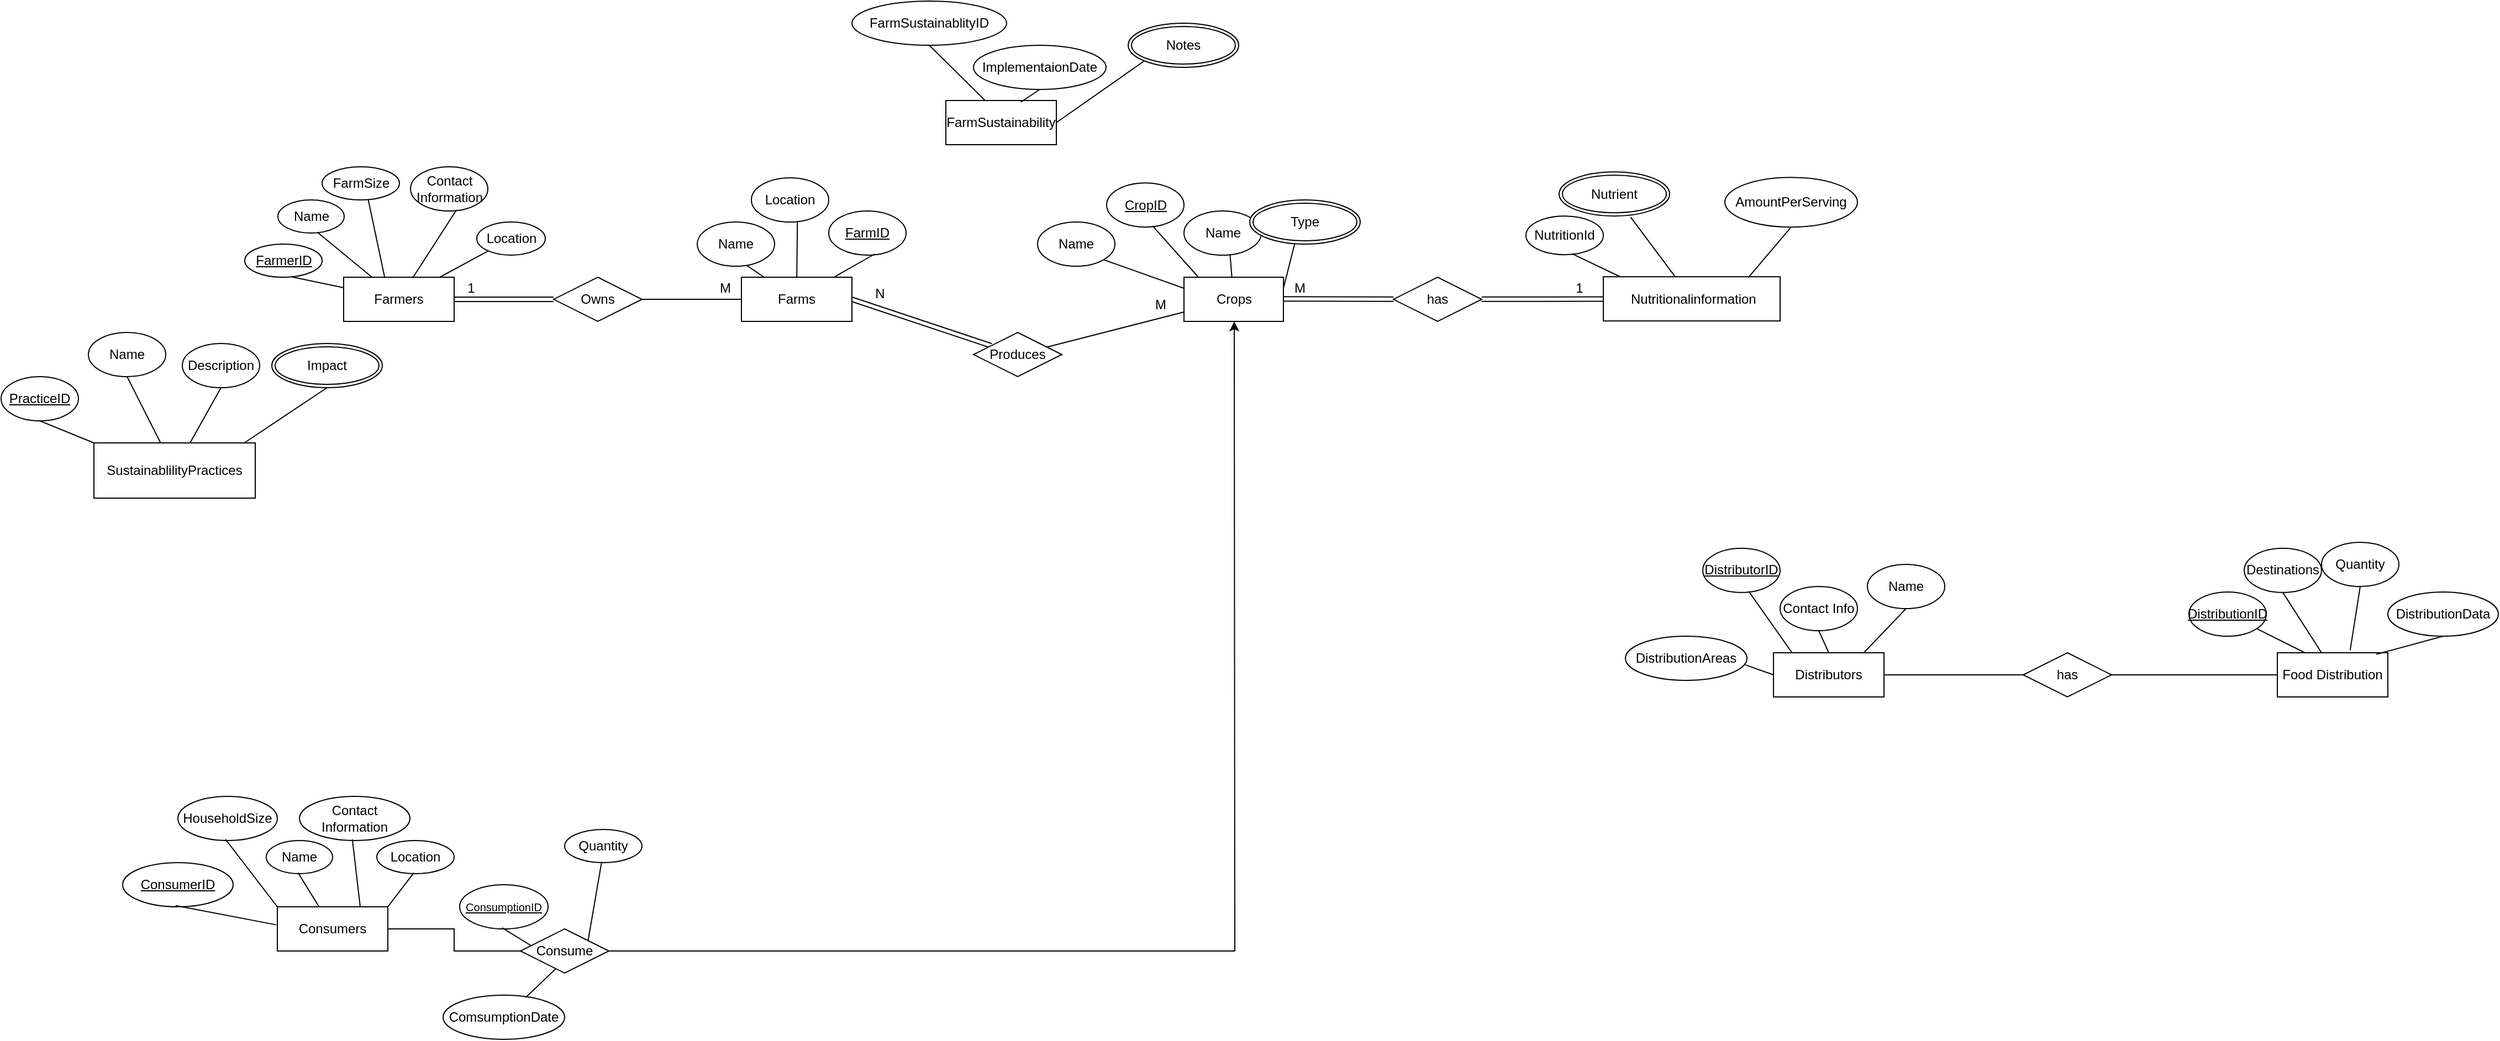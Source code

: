 <mxfile version="26.0.10">
  <diagram name="Page-1" id="hfIHiFBhWX3r9MyFgIvM">
    <mxGraphModel dx="1464" dy="775" grid="1" gridSize="10" guides="1" tooltips="1" connect="1" arrows="1" fold="1" page="1" pageScale="1" pageWidth="3000" pageHeight="3000" math="0" shadow="0">
      <root>
        <mxCell id="0" />
        <mxCell id="1" parent="0" />
        <mxCell id="R7CpkMBYs9IcnFuV_0Kb-2" value="&lt;u&gt;FarmerID&lt;/u&gt;" style="ellipse;whiteSpace=wrap;html=1;" parent="1" vertex="1">
          <mxGeometry x="700.5" y="850" width="70" height="30" as="geometry" />
        </mxCell>
        <mxCell id="msOKPYgTfIJrn5Mlygqg-5" value="" style="endArrow=none;html=1;rounded=0;exitX=0.614;exitY=0.992;exitDx=0;exitDy=0;exitPerimeter=0;" parent="1" source="R7CpkMBYs9IcnFuV_0Kb-2" target="msOKPYgTfIJrn5Mlygqg-42" edge="1">
          <mxGeometry width="50" height="50" relative="1" as="geometry">
            <mxPoint x="780.5" y="880" as="sourcePoint" />
            <mxPoint x="812.5" y="900" as="targetPoint" />
          </mxGeometry>
        </mxCell>
        <mxCell id="msOKPYgTfIJrn5Mlygqg-7" value="Name" style="ellipse;whiteSpace=wrap;html=1;" parent="1" vertex="1">
          <mxGeometry x="730.5" y="810" width="60" height="30" as="geometry" />
        </mxCell>
        <mxCell id="msOKPYgTfIJrn5Mlygqg-9" value="" style="endArrow=none;html=1;rounded=0;exitX=0.595;exitY=0.975;exitDx=0;exitDy=0;exitPerimeter=0;" parent="1" source="msOKPYgTfIJrn5Mlygqg-7" target="msOKPYgTfIJrn5Mlygqg-42" edge="1">
          <mxGeometry width="50" height="50" relative="1" as="geometry">
            <mxPoint x="820.5" y="870" as="sourcePoint" />
            <mxPoint x="834.5" y="900" as="targetPoint" />
          </mxGeometry>
        </mxCell>
        <mxCell id="msOKPYgTfIJrn5Mlygqg-12" value="Location" style="ellipse;whiteSpace=wrap;html=1;" parent="1" vertex="1">
          <mxGeometry x="910.5" y="830" width="62" height="30" as="geometry" />
        </mxCell>
        <mxCell id="msOKPYgTfIJrn5Mlygqg-13" value="" style="endArrow=none;html=1;rounded=0;" parent="1" source="msOKPYgTfIJrn5Mlygqg-12" target="msOKPYgTfIJrn5Mlygqg-42" edge="1">
          <mxGeometry width="50" height="50" relative="1" as="geometry">
            <mxPoint x="907.5" y="853" as="sourcePoint" />
            <mxPoint x="869.26" y="903.24" as="targetPoint" />
          </mxGeometry>
        </mxCell>
        <mxCell id="msOKPYgTfIJrn5Mlygqg-14" value="Contact Information" style="ellipse;whiteSpace=wrap;html=1;" parent="1" vertex="1">
          <mxGeometry x="850.5" y="780" width="70" height="40" as="geometry" />
        </mxCell>
        <mxCell id="msOKPYgTfIJrn5Mlygqg-15" value="" style="endArrow=none;html=1;rounded=0;exitX=0.595;exitY=0.975;exitDx=0;exitDy=0;exitPerimeter=0;" parent="1" source="msOKPYgTfIJrn5Mlygqg-42" edge="1">
          <mxGeometry width="50" height="50" relative="1" as="geometry">
            <mxPoint x="948.5" y="790" as="sourcePoint" />
            <mxPoint x="843.302" y="900" as="targetPoint" />
          </mxGeometry>
        </mxCell>
        <mxCell id="msOKPYgTfIJrn5Mlygqg-20" value="" style="endArrow=none;html=1;rounded=0;exitX=0.566;exitY=0.895;exitDx=0;exitDy=0;exitPerimeter=0;" parent="1" target="msOKPYgTfIJrn5Mlygqg-44" edge="1">
          <mxGeometry width="50" height="50" relative="1" as="geometry">
            <mxPoint x="1149.62" y="865.8" as="sourcePoint" />
            <mxPoint x="1172" y="890" as="targetPoint" />
          </mxGeometry>
        </mxCell>
        <mxCell id="msOKPYgTfIJrn5Mlygqg-21" value="Location" style="ellipse;whiteSpace=wrap;html=1;" parent="1" vertex="1">
          <mxGeometry x="1159" y="790" width="70" height="40" as="geometry" />
        </mxCell>
        <mxCell id="msOKPYgTfIJrn5Mlygqg-22" value="" style="endArrow=none;html=1;rounded=0;exitX=0.595;exitY=0.975;exitDx=0;exitDy=0;exitPerimeter=0;entryX=0.568;entryY=0;entryDx=0;entryDy=0;entryPerimeter=0;" parent="1" source="msOKPYgTfIJrn5Mlygqg-21" edge="1">
          <mxGeometry width="50" height="50" relative="1" as="geometry">
            <mxPoint x="1108" y="780" as="sourcePoint" />
            <mxPoint x="1199.984" y="890" as="targetPoint" />
          </mxGeometry>
        </mxCell>
        <mxCell id="msOKPYgTfIJrn5Mlygqg-23" value="&lt;u&gt;FarmID&lt;/u&gt;" style="ellipse;whiteSpace=wrap;html=1;" parent="1" vertex="1">
          <mxGeometry x="1229" y="820" width="70" height="40" as="geometry" />
        </mxCell>
        <mxCell id="msOKPYgTfIJrn5Mlygqg-24" value="" style="endArrow=none;html=1;rounded=0;exitX=0.595;exitY=0.975;exitDx=0;exitDy=0;exitPerimeter=0;entryX=0.75;entryY=0;entryDx=0;entryDy=0;" parent="1" source="msOKPYgTfIJrn5Mlygqg-23" edge="1">
          <mxGeometry width="50" height="50" relative="1" as="geometry">
            <mxPoint x="1118" y="790" as="sourcePoint" />
            <mxPoint x="1216" y="890" as="targetPoint" />
          </mxGeometry>
        </mxCell>
        <mxCell id="msOKPYgTfIJrn5Mlygqg-25" value="FarmSize" style="ellipse;whiteSpace=wrap;html=1;" parent="1" vertex="1">
          <mxGeometry x="770.5" y="780" width="70" height="30" as="geometry" />
        </mxCell>
        <mxCell id="msOKPYgTfIJrn5Mlygqg-26" value="" style="endArrow=none;html=1;rounded=0;exitX=0.595;exitY=0.975;exitDx=0;exitDy=0;exitPerimeter=0;entryX=0.372;entryY=0.013;entryDx=0;entryDy=0;entryPerimeter=0;" parent="1" source="msOKPYgTfIJrn5Mlygqg-25" target="msOKPYgTfIJrn5Mlygqg-42" edge="1">
          <mxGeometry width="50" height="50" relative="1" as="geometry">
            <mxPoint x="968.5" y="810" as="sourcePoint" />
            <mxPoint x="834.5" y="890" as="targetPoint" />
          </mxGeometry>
        </mxCell>
        <mxCell id="msOKPYgTfIJrn5Mlygqg-29" value="Name" style="ellipse;whiteSpace=wrap;html=1;" parent="1" vertex="1">
          <mxGeometry x="1110" y="830" width="70" height="40" as="geometry" />
        </mxCell>
        <mxCell id="msOKPYgTfIJrn5Mlygqg-31" value="Name" style="ellipse;whiteSpace=wrap;html=1;" parent="1" vertex="1">
          <mxGeometry x="2169" y="1140" width="70" height="40" as="geometry" />
        </mxCell>
        <mxCell id="msOKPYgTfIJrn5Mlygqg-32" value="" style="endArrow=none;html=1;rounded=0;exitX=0.5;exitY=1;exitDx=0;exitDy=0;entryX=0.804;entryY=0.034;entryDx=0;entryDy=0;entryPerimeter=0;" parent="1" source="msOKPYgTfIJrn5Mlygqg-31" target="msOKPYgTfIJrn5Mlygqg-60" edge="1">
          <mxGeometry width="50" height="50" relative="1" as="geometry">
            <mxPoint x="2188" y="1200" as="sourcePoint" />
            <mxPoint x="2202" y="1230" as="targetPoint" />
          </mxGeometry>
        </mxCell>
        <mxCell id="msOKPYgTfIJrn5Mlygqg-33" value="&lt;u&gt;CropID&lt;/u&gt;" style="ellipse;whiteSpace=wrap;html=1;" parent="1" vertex="1">
          <mxGeometry x="1480.5" y="794.58" width="70" height="40" as="geometry" />
        </mxCell>
        <mxCell id="msOKPYgTfIJrn5Mlygqg-34" value="" style="endArrow=none;html=1;rounded=0;exitX=0.595;exitY=0.975;exitDx=0;exitDy=0;exitPerimeter=0;entryX=0.15;entryY=0.013;entryDx=0;entryDy=0;entryPerimeter=0;" parent="1" source="msOKPYgTfIJrn5Mlygqg-33" target="msOKPYgTfIJrn5Mlygqg-48" edge="1">
          <mxGeometry width="50" height="50" relative="1" as="geometry">
            <mxPoint x="1648" y="640" as="sourcePoint" />
            <mxPoint x="1575.928" y="888.76" as="targetPoint" />
          </mxGeometry>
        </mxCell>
        <mxCell id="msOKPYgTfIJrn5Mlygqg-36" value="" style="endArrow=none;html=1;rounded=0;exitX=0.414;exitY=0.923;exitDx=0;exitDy=0;exitPerimeter=0;entryX=1;entryY=0.25;entryDx=0;entryDy=0;" parent="1" source="msOKPYgTfIJrn5Mlygqg-52" target="msOKPYgTfIJrn5Mlygqg-48" edge="1">
          <mxGeometry width="50" height="50" relative="1" as="geometry">
            <mxPoint x="1681.65" y="849" as="sourcePoint" />
            <mxPoint x="1653" y="880" as="targetPoint" />
          </mxGeometry>
        </mxCell>
        <mxCell id="msOKPYgTfIJrn5Mlygqg-37" value="Name" style="ellipse;whiteSpace=wrap;html=1;" parent="1" vertex="1">
          <mxGeometry x="1550.5" y="820" width="70" height="40" as="geometry" />
        </mxCell>
        <mxCell id="msOKPYgTfIJrn5Mlygqg-43" value="" style="endArrow=none;html=1;rounded=0;exitX=0.595;exitY=0.975;exitDx=0;exitDy=0;exitPerimeter=0;" parent="1" source="msOKPYgTfIJrn5Mlygqg-14" target="msOKPYgTfIJrn5Mlygqg-42" edge="1">
          <mxGeometry width="50" height="50" relative="1" as="geometry">
            <mxPoint x="892.5" y="819" as="sourcePoint" />
            <mxPoint x="843.302" y="900" as="targetPoint" />
          </mxGeometry>
        </mxCell>
        <mxCell id="msOKPYgTfIJrn5Mlygqg-62" style="edgeStyle=orthogonalEdgeStyle;rounded=0;orthogonalLoop=1;jettySize=auto;html=1;endArrow=none;startFill=0;" parent="1" source="msOKPYgTfIJrn5Mlygqg-153" target="msOKPYgTfIJrn5Mlygqg-44" edge="1">
          <mxGeometry relative="1" as="geometry">
            <mxPoint x="1040" y="900" as="sourcePoint" />
          </mxGeometry>
        </mxCell>
        <mxCell id="msOKPYgTfIJrn5Mlygqg-42" value="Farmers" style="whiteSpace=wrap;html=1;align=center;" parent="1" vertex="1">
          <mxGeometry x="790" y="880" width="100" height="40" as="geometry" />
        </mxCell>
        <mxCell id="msOKPYgTfIJrn5Mlygqg-44" value="Farms" style="whiteSpace=wrap;html=1;align=center;" parent="1" vertex="1">
          <mxGeometry x="1150" y="880" width="100" height="40" as="geometry" />
        </mxCell>
        <mxCell id="msOKPYgTfIJrn5Mlygqg-49" value="" style="endArrow=none;html=1;rounded=0;exitX=0.595;exitY=0.975;exitDx=0;exitDy=0;exitPerimeter=0;" parent="1" source="msOKPYgTfIJrn5Mlygqg-37" target="msOKPYgTfIJrn5Mlygqg-48" edge="1">
          <mxGeometry width="50" height="50" relative="1" as="geometry">
            <mxPoint x="1572" y="849" as="sourcePoint" />
            <mxPoint x="1586" y="876" as="targetPoint" />
          </mxGeometry>
        </mxCell>
        <mxCell id="msOKPYgTfIJrn5Mlygqg-48" value="Crops" style="whiteSpace=wrap;html=1;align=center;" parent="1" vertex="1">
          <mxGeometry x="1550.5" y="880" width="90" height="40" as="geometry" />
        </mxCell>
        <mxCell id="msOKPYgTfIJrn5Mlygqg-52" value="Type" style="ellipse;shape=doubleEllipse;margin=3;whiteSpace=wrap;html=1;align=center;" parent="1" vertex="1">
          <mxGeometry x="1610" y="810" width="100" height="40" as="geometry" />
        </mxCell>
        <mxCell id="msOKPYgTfIJrn5Mlygqg-55" value="" style="endArrow=none;html=1;rounded=0;exitX=1;exitY=1;exitDx=0;exitDy=0;entryX=0;entryY=0.25;entryDx=0;entryDy=0;" parent="1" source="msOKPYgTfIJrn5Mlygqg-73" target="msOKPYgTfIJrn5Mlygqg-48" edge="1">
          <mxGeometry width="50" height="50" relative="1" as="geometry">
            <mxPoint x="1500.0" y="905" as="sourcePoint" />
            <mxPoint x="1550" y="910" as="targetPoint" />
          </mxGeometry>
        </mxCell>
        <mxCell id="msOKPYgTfIJrn5Mlygqg-56" value="Consumers" style="whiteSpace=wrap;html=1;align=center;" parent="1" vertex="1">
          <mxGeometry x="730" y="1450" width="100" height="40" as="geometry" />
        </mxCell>
        <mxCell id="msOKPYgTfIJrn5Mlygqg-58" value="&amp;nbsp;Nutritionalinformation" style="whiteSpace=wrap;html=1;align=center;" parent="1" vertex="1">
          <mxGeometry x="1930" y="879.58" width="160" height="40" as="geometry" />
        </mxCell>
        <mxCell id="msOKPYgTfIJrn5Mlygqg-61" value="" style="edgeStyle=orthogonalEdgeStyle;rounded=0;orthogonalLoop=1;jettySize=auto;html=1;endArrow=none;startFill=0;" parent="1" source="msOKPYgTfIJrn5Mlygqg-185" target="msOKPYgTfIJrn5Mlygqg-60" edge="1">
          <mxGeometry relative="1" as="geometry" />
        </mxCell>
        <mxCell id="msOKPYgTfIJrn5Mlygqg-59" value="Food Distribution" style="whiteSpace=wrap;html=1;align=center;" parent="1" vertex="1">
          <mxGeometry x="2540" y="1220" width="100" height="40" as="geometry" />
        </mxCell>
        <mxCell id="msOKPYgTfIJrn5Mlygqg-60" value="Distributors" style="whiteSpace=wrap;html=1;align=center;" parent="1" vertex="1">
          <mxGeometry x="2084" y="1220" width="100" height="40" as="geometry" />
        </mxCell>
        <mxCell id="msOKPYgTfIJrn5Mlygqg-63" value="HouseholdSize" style="ellipse;whiteSpace=wrap;html=1;align=center;" parent="1" vertex="1">
          <mxGeometry x="640" y="1350" width="90" height="40" as="geometry" />
        </mxCell>
        <mxCell id="msOKPYgTfIJrn5Mlygqg-64" value="&lt;u&gt;DistributionID&lt;/u&gt;" style="ellipse;whiteSpace=wrap;html=1;" parent="1" vertex="1">
          <mxGeometry x="2460" y="1165" width="70" height="40" as="geometry" />
        </mxCell>
        <mxCell id="msOKPYgTfIJrn5Mlygqg-65" value="" style="endArrow=none;html=1;rounded=0;entryX=0.25;entryY=0;entryDx=0;entryDy=0;" parent="1" source="msOKPYgTfIJrn5Mlygqg-64" target="msOKPYgTfIJrn5Mlygqg-59" edge="1">
          <mxGeometry width="50" height="50" relative="1" as="geometry">
            <mxPoint x="2118" y="950" as="sourcePoint" />
            <mxPoint x="2530" y="1160" as="targetPoint" />
          </mxGeometry>
        </mxCell>
        <mxCell id="msOKPYgTfIJrn5Mlygqg-66" value="DistributionAreas" style="ellipse;whiteSpace=wrap;html=1;" parent="1" vertex="1">
          <mxGeometry x="1950" y="1205" width="110" height="40" as="geometry" />
        </mxCell>
        <mxCell id="msOKPYgTfIJrn5Mlygqg-67" value="" style="endArrow=none;html=1;rounded=0;exitX=0.987;exitY=0.648;exitDx=0;exitDy=0;entryX=0;entryY=0.5;entryDx=0;entryDy=0;exitPerimeter=0;" parent="1" source="msOKPYgTfIJrn5Mlygqg-66" target="msOKPYgTfIJrn5Mlygqg-60" edge="1">
          <mxGeometry width="50" height="50" relative="1" as="geometry">
            <mxPoint x="1928" y="960" as="sourcePoint" />
            <mxPoint x="1942" y="990" as="targetPoint" />
          </mxGeometry>
        </mxCell>
        <mxCell id="msOKPYgTfIJrn5Mlygqg-68" value="Contact Info" style="ellipse;whiteSpace=wrap;html=1;" parent="1" vertex="1">
          <mxGeometry x="2090" y="1160" width="70" height="40" as="geometry" />
        </mxCell>
        <mxCell id="msOKPYgTfIJrn5Mlygqg-69" value="" style="endArrow=none;html=1;rounded=0;exitX=0.5;exitY=1;exitDx=0;exitDy=0;entryX=0.5;entryY=0;entryDx=0;entryDy=0;" parent="1" source="msOKPYgTfIJrn5Mlygqg-68" target="msOKPYgTfIJrn5Mlygqg-60" edge="1">
          <mxGeometry width="50" height="50" relative="1" as="geometry">
            <mxPoint x="1938" y="970" as="sourcePoint" />
            <mxPoint x="1952" y="1000" as="targetPoint" />
          </mxGeometry>
        </mxCell>
        <mxCell id="msOKPYgTfIJrn5Mlygqg-70" value="&lt;u&gt;DistributorID&lt;/u&gt;" style="ellipse;whiteSpace=wrap;html=1;" parent="1" vertex="1">
          <mxGeometry x="2020" y="1125.42" width="70" height="40" as="geometry" />
        </mxCell>
        <mxCell id="msOKPYgTfIJrn5Mlygqg-71" value="" style="endArrow=none;html=1;rounded=0;exitX=0.595;exitY=0.975;exitDx=0;exitDy=0;exitPerimeter=0;entryX=0.167;entryY=-0.003;entryDx=0;entryDy=0;entryPerimeter=0;" parent="1" source="msOKPYgTfIJrn5Mlygqg-70" target="msOKPYgTfIJrn5Mlygqg-60" edge="1">
          <mxGeometry width="50" height="50" relative="1" as="geometry">
            <mxPoint x="2048" y="1235.42" as="sourcePoint" />
            <mxPoint x="2197.7" y="1474.58" as="targetPoint" />
          </mxGeometry>
        </mxCell>
        <mxCell id="msOKPYgTfIJrn5Mlygqg-73" value="Name" style="ellipse;whiteSpace=wrap;html=1;" parent="1" vertex="1">
          <mxGeometry x="1418" y="830" width="70" height="40" as="geometry" />
        </mxCell>
        <mxCell id="msOKPYgTfIJrn5Mlygqg-75" value="Destinations" style="ellipse;whiteSpace=wrap;html=1;" parent="1" vertex="1">
          <mxGeometry x="2510" y="1125.42" width="70" height="40" as="geometry" />
        </mxCell>
        <mxCell id="msOKPYgTfIJrn5Mlygqg-76" value="" style="endArrow=none;html=1;rounded=0;exitX=0.5;exitY=1;exitDx=0;exitDy=0;" parent="1" source="msOKPYgTfIJrn5Mlygqg-75" edge="1">
          <mxGeometry width="50" height="50" relative="1" as="geometry">
            <mxPoint x="2518" y="1070" as="sourcePoint" />
            <mxPoint x="2580" y="1220" as="targetPoint" />
          </mxGeometry>
        </mxCell>
        <mxCell id="msOKPYgTfIJrn5Mlygqg-77" value="DistributionData" style="ellipse;whiteSpace=wrap;html=1;" parent="1" vertex="1">
          <mxGeometry x="2640" y="1165" width="100" height="40" as="geometry" />
        </mxCell>
        <mxCell id="msOKPYgTfIJrn5Mlygqg-78" value="" style="endArrow=none;html=1;rounded=0;entryX=0.896;entryY=0.034;entryDx=0;entryDy=0;exitX=0.5;exitY=1;exitDx=0;exitDy=0;entryPerimeter=0;" parent="1" source="msOKPYgTfIJrn5Mlygqg-77" target="msOKPYgTfIJrn5Mlygqg-59" edge="1">
          <mxGeometry width="50" height="50" relative="1" as="geometry">
            <mxPoint x="2540" y="1000" as="sourcePoint" />
            <mxPoint x="2542" y="1110" as="targetPoint" />
          </mxGeometry>
        </mxCell>
        <mxCell id="msOKPYgTfIJrn5Mlygqg-79" value="Quantity" style="ellipse;whiteSpace=wrap;html=1;" parent="1" vertex="1">
          <mxGeometry x="2580" y="1120" width="70" height="40" as="geometry" />
        </mxCell>
        <mxCell id="msOKPYgTfIJrn5Mlygqg-80" value="" style="endArrow=none;html=1;rounded=0;exitX=0.5;exitY=1;exitDx=0;exitDy=0;entryX=0.659;entryY=-0.058;entryDx=0;entryDy=0;entryPerimeter=0;" parent="1" source="msOKPYgTfIJrn5Mlygqg-79" target="msOKPYgTfIJrn5Mlygqg-59" edge="1">
          <mxGeometry width="50" height="50" relative="1" as="geometry">
            <mxPoint x="2588" y="1180" as="sourcePoint" />
            <mxPoint x="2602" y="1210" as="targetPoint" />
          </mxGeometry>
        </mxCell>
        <mxCell id="msOKPYgTfIJrn5Mlygqg-90" value="" style="endArrow=none;html=1;rounded=0;entryX=0.479;entryY=0.973;entryDx=0;entryDy=0;entryPerimeter=0;exitX=0;exitY=0;exitDx=0;exitDy=0;" parent="1" source="msOKPYgTfIJrn5Mlygqg-56" target="msOKPYgTfIJrn5Mlygqg-63" edge="1">
          <mxGeometry width="50" height="50" relative="1" as="geometry">
            <mxPoint x="710" y="1429.68" as="sourcePoint" />
            <mxPoint x="707.2" y="1370" as="targetPoint" />
          </mxGeometry>
        </mxCell>
        <mxCell id="msOKPYgTfIJrn5Mlygqg-92" value="Location" style="ellipse;whiteSpace=wrap;html=1;align=center;" parent="1" vertex="1">
          <mxGeometry x="820" y="1390" width="70" height="30" as="geometry" />
        </mxCell>
        <mxCell id="msOKPYgTfIJrn5Mlygqg-93" value="" style="endArrow=none;html=1;rounded=0;entryX=0.479;entryY=0.973;entryDx=0;entryDy=0;entryPerimeter=0;exitX=1;exitY=0;exitDx=0;exitDy=0;" parent="1" source="msOKPYgTfIJrn5Mlygqg-56" target="msOKPYgTfIJrn5Mlygqg-92" edge="1">
          <mxGeometry width="50" height="50" relative="1" as="geometry">
            <mxPoint x="720" y="1439.68" as="sourcePoint" />
            <mxPoint x="717.2" y="1380" as="targetPoint" />
          </mxGeometry>
        </mxCell>
        <mxCell id="msOKPYgTfIJrn5Mlygqg-94" value="&lt;u&gt;ConsumerID&lt;/u&gt;" style="ellipse;whiteSpace=wrap;html=1;align=center;" parent="1" vertex="1">
          <mxGeometry x="590" y="1410" width="100" height="40" as="geometry" />
        </mxCell>
        <mxCell id="msOKPYgTfIJrn5Mlygqg-95" value="" style="endArrow=none;html=1;rounded=0;entryX=0.479;entryY=0.973;entryDx=0;entryDy=0;entryPerimeter=0;exitX=-0.01;exitY=0.408;exitDx=0;exitDy=0;exitPerimeter=0;" parent="1" source="msOKPYgTfIJrn5Mlygqg-56" target="msOKPYgTfIJrn5Mlygqg-94" edge="1">
          <mxGeometry width="50" height="50" relative="1" as="geometry">
            <mxPoint x="730" y="1449.68" as="sourcePoint" />
            <mxPoint x="727.2" y="1390" as="targetPoint" />
          </mxGeometry>
        </mxCell>
        <mxCell id="msOKPYgTfIJrn5Mlygqg-96" value="Name" style="ellipse;whiteSpace=wrap;html=1;align=center;" parent="1" vertex="1">
          <mxGeometry x="720" y="1390" width="60" height="30" as="geometry" />
        </mxCell>
        <mxCell id="msOKPYgTfIJrn5Mlygqg-97" value="" style="endArrow=none;html=1;rounded=0;entryX=0.479;entryY=0.973;entryDx=0;entryDy=0;entryPerimeter=0;" parent="1" source="msOKPYgTfIJrn5Mlygqg-56" target="msOKPYgTfIJrn5Mlygqg-96" edge="1">
          <mxGeometry width="50" height="50" relative="1" as="geometry">
            <mxPoint x="798" y="1448" as="sourcePoint" />
            <mxPoint x="737.2" y="1400" as="targetPoint" />
          </mxGeometry>
        </mxCell>
        <mxCell id="msOKPYgTfIJrn5Mlygqg-98" value="Contact Information" style="ellipse;whiteSpace=wrap;html=1;align=center;" parent="1" vertex="1">
          <mxGeometry x="750" y="1350" width="100" height="40" as="geometry" />
        </mxCell>
        <mxCell id="msOKPYgTfIJrn5Mlygqg-99" value="" style="endArrow=none;html=1;rounded=0;entryX=0.479;entryY=0.973;entryDx=0;entryDy=0;entryPerimeter=0;exitX=0.75;exitY=0;exitDx=0;exitDy=0;" parent="1" source="msOKPYgTfIJrn5Mlygqg-56" target="msOKPYgTfIJrn5Mlygqg-98" edge="1">
          <mxGeometry width="50" height="50" relative="1" as="geometry">
            <mxPoint x="826" y="1448" as="sourcePoint" />
            <mxPoint x="857.2" y="1380" as="targetPoint" />
          </mxGeometry>
        </mxCell>
        <mxCell id="msOKPYgTfIJrn5Mlygqg-101" value="&lt;u&gt;&lt;font style=&quot;font-size: 10px;&quot;&gt;ConsumptionID&lt;/font&gt;&lt;/u&gt;" style="ellipse;whiteSpace=wrap;html=1;align=center;" parent="1" vertex="1">
          <mxGeometry x="895" y="1430" width="80" height="40" as="geometry" />
        </mxCell>
        <mxCell id="msOKPYgTfIJrn5Mlygqg-102" value="" style="endArrow=none;html=1;rounded=0;entryX=0.479;entryY=0.973;entryDx=0;entryDy=0;entryPerimeter=0;" parent="1" target="msOKPYgTfIJrn5Mlygqg-101" edge="1">
          <mxGeometry width="50" height="50" relative="1" as="geometry">
            <mxPoint x="967.5" y="1490" as="sourcePoint" />
            <mxPoint x="664.7" y="1450" as="targetPoint" />
          </mxGeometry>
        </mxCell>
        <mxCell id="msOKPYgTfIJrn5Mlygqg-103" value="Quantity" style="ellipse;whiteSpace=wrap;html=1;align=center;" parent="1" vertex="1">
          <mxGeometry x="990" y="1380" width="70" height="30" as="geometry" />
        </mxCell>
        <mxCell id="msOKPYgTfIJrn5Mlygqg-104" value="" style="endArrow=none;html=1;rounded=0;entryX=0.479;entryY=0.973;entryDx=0;entryDy=0;entryPerimeter=0;" parent="1" target="msOKPYgTfIJrn5Mlygqg-103" edge="1">
          <mxGeometry width="50" height="50" relative="1" as="geometry">
            <mxPoint x="1009.581" y="1490" as="sourcePoint" />
            <mxPoint x="647.2" y="1450" as="targetPoint" />
          </mxGeometry>
        </mxCell>
        <mxCell id="msOKPYgTfIJrn5Mlygqg-105" value="ComsumptionDate" style="ellipse;whiteSpace=wrap;html=1;align=center;" parent="1" vertex="1">
          <mxGeometry x="880" y="1530" width="110" height="40" as="geometry" />
        </mxCell>
        <mxCell id="msOKPYgTfIJrn5Mlygqg-106" value="" style="endArrow=none;html=1;rounded=0;entryX=0.679;entryY=0.052;entryDx=0;entryDy=0;entryPerimeter=0;exitX=0.416;exitY=0.873;exitDx=0;exitDy=0;exitPerimeter=0;" parent="1" source="msOKPYgTfIJrn5Mlygqg-187" target="msOKPYgTfIJrn5Mlygqg-105" edge="1">
          <mxGeometry width="50" height="50" relative="1" as="geometry">
            <mxPoint x="875" y="1620" as="sourcePoint" />
            <mxPoint x="777.2" y="1550" as="targetPoint" />
          </mxGeometry>
        </mxCell>
        <mxCell id="msOKPYgTfIJrn5Mlygqg-113" value="AmountPerServing" style="ellipse;whiteSpace=wrap;html=1;" parent="1" vertex="1">
          <mxGeometry x="2040" y="789.58" width="120" height="45" as="geometry" />
        </mxCell>
        <mxCell id="msOKPYgTfIJrn5Mlygqg-114" value="" style="endArrow=none;html=1;rounded=0;exitX=0.5;exitY=1;exitDx=0;exitDy=0;entryX=0.82;entryY=0.018;entryDx=0;entryDy=0;entryPerimeter=0;" parent="1" source="msOKPYgTfIJrn5Mlygqg-113" target="msOKPYgTfIJrn5Mlygqg-58" edge="1">
          <mxGeometry width="50" height="50" relative="1" as="geometry">
            <mxPoint x="1702" y="888.58" as="sourcePoint" />
            <mxPoint x="2013" y="882.58" as="targetPoint" />
          </mxGeometry>
        </mxCell>
        <mxCell id="msOKPYgTfIJrn5Mlygqg-116" value="" style="endArrow=none;html=1;rounded=0;exitX=0.647;exitY=1.024;exitDx=0;exitDy=0;exitPerimeter=0;" parent="1" source="msOKPYgTfIJrn5Mlygqg-119" target="msOKPYgTfIJrn5Mlygqg-58" edge="1">
          <mxGeometry width="50" height="50" relative="1" as="geometry">
            <mxPoint x="1962" y="828.58" as="sourcePoint" />
            <mxPoint x="1719" y="930.58" as="targetPoint" />
          </mxGeometry>
        </mxCell>
        <mxCell id="msOKPYgTfIJrn5Mlygqg-117" value="NutritionId" style="ellipse;whiteSpace=wrap;html=1;" parent="1" vertex="1">
          <mxGeometry x="1860" y="824.58" width="70" height="35" as="geometry" />
        </mxCell>
        <mxCell id="msOKPYgTfIJrn5Mlygqg-118" value="" style="endArrow=none;html=1;rounded=0;exitX=0.595;exitY=0.975;exitDx=0;exitDy=0;exitPerimeter=0;entryX=0.096;entryY=0.001;entryDx=0;entryDy=0;entryPerimeter=0;" parent="1" source="msOKPYgTfIJrn5Mlygqg-117" target="msOKPYgTfIJrn5Mlygqg-58" edge="1">
          <mxGeometry width="50" height="50" relative="1" as="geometry">
            <mxPoint x="1922" y="853.08" as="sourcePoint" />
            <mxPoint x="1929" y="885.08" as="targetPoint" />
          </mxGeometry>
        </mxCell>
        <mxCell id="msOKPYgTfIJrn5Mlygqg-119" value="Nutrient" style="ellipse;shape=doubleEllipse;margin=3;whiteSpace=wrap;html=1;align=center;" parent="1" vertex="1">
          <mxGeometry x="1890" y="784.58" width="100" height="40" as="geometry" />
        </mxCell>
        <mxCell id="msOKPYgTfIJrn5Mlygqg-120" value="FarmSustainability" style="whiteSpace=wrap;html=1;align=center;" parent="1" vertex="1">
          <mxGeometry x="1335" y="720.0" width="100" height="40" as="geometry" />
        </mxCell>
        <mxCell id="msOKPYgTfIJrn5Mlygqg-121" value="SustainablilityPractices" style="whiteSpace=wrap;html=1;align=center;" parent="1" vertex="1">
          <mxGeometry x="564" y="1030" width="146" height="50" as="geometry" />
        </mxCell>
        <mxCell id="msOKPYgTfIJrn5Mlygqg-124" value="FarmSustainablityID" style="ellipse;whiteSpace=wrap;html=1;" parent="1" vertex="1">
          <mxGeometry x="1250" y="630.0" width="140" height="40" as="geometry" />
        </mxCell>
        <mxCell id="msOKPYgTfIJrn5Mlygqg-125" value="" style="endArrow=none;html=1;rounded=0;exitX=0.5;exitY=1;exitDx=0;exitDy=0;entryX=0.355;entryY=-0.002;entryDx=0;entryDy=0;entryPerimeter=0;" parent="1" source="msOKPYgTfIJrn5Mlygqg-124" target="msOKPYgTfIJrn5Mlygqg-120" edge="1">
          <mxGeometry width="50" height="50" relative="1" as="geometry">
            <mxPoint x="1168" y="530.0" as="sourcePoint" />
            <mxPoint x="1144" y="551.0" as="targetPoint" />
          </mxGeometry>
        </mxCell>
        <mxCell id="msOKPYgTfIJrn5Mlygqg-127" value="" style="endArrow=none;html=1;rounded=0;exitX=0.5;exitY=1;exitDx=0;exitDy=0;entryX=0.932;entryY=0;entryDx=0;entryDy=0;entryPerimeter=0;" parent="1" source="msOKPYgTfIJrn5Mlygqg-134" target="msOKPYgTfIJrn5Mlygqg-121" edge="1">
          <mxGeometry width="50" height="50" relative="1" as="geometry">
            <mxPoint x="684" y="830" as="sourcePoint" />
            <mxPoint x="644" y="871" as="targetPoint" />
          </mxGeometry>
        </mxCell>
        <mxCell id="msOKPYgTfIJrn5Mlygqg-128" value="Name" style="ellipse;whiteSpace=wrap;html=1;" parent="1" vertex="1">
          <mxGeometry x="559" y="930" width="70" height="40" as="geometry" />
        </mxCell>
        <mxCell id="msOKPYgTfIJrn5Mlygqg-129" value="" style="endArrow=none;html=1;rounded=0;exitX=0.5;exitY=1;exitDx=0;exitDy=0;" parent="1" source="msOKPYgTfIJrn5Mlygqg-128" target="msOKPYgTfIJrn5Mlygqg-121" edge="1">
          <mxGeometry width="50" height="50" relative="1" as="geometry">
            <mxPoint x="678" y="860" as="sourcePoint" />
            <mxPoint x="654" y="881" as="targetPoint" />
          </mxGeometry>
        </mxCell>
        <mxCell id="msOKPYgTfIJrn5Mlygqg-130" value="Description" style="ellipse;whiteSpace=wrap;html=1;" parent="1" vertex="1">
          <mxGeometry x="644" y="940" width="70" height="40" as="geometry" />
        </mxCell>
        <mxCell id="msOKPYgTfIJrn5Mlygqg-131" value="" style="endArrow=none;html=1;rounded=0;exitX=0.5;exitY=1;exitDx=0;exitDy=0;" parent="1" source="msOKPYgTfIJrn5Mlygqg-130" target="msOKPYgTfIJrn5Mlygqg-121" edge="1">
          <mxGeometry width="50" height="50" relative="1" as="geometry">
            <mxPoint x="688" y="870" as="sourcePoint" />
            <mxPoint x="664" y="891" as="targetPoint" />
          </mxGeometry>
        </mxCell>
        <mxCell id="msOKPYgTfIJrn5Mlygqg-132" value="&lt;u&gt;PracticeID&lt;/u&gt;" style="ellipse;whiteSpace=wrap;html=1;" parent="1" vertex="1">
          <mxGeometry x="480" y="970" width="70" height="40" as="geometry" />
        </mxCell>
        <mxCell id="msOKPYgTfIJrn5Mlygqg-133" value="" style="endArrow=none;html=1;rounded=0;exitX=0.5;exitY=1;exitDx=0;exitDy=0;entryX=0;entryY=0;entryDx=0;entryDy=0;" parent="1" source="msOKPYgTfIJrn5Mlygqg-132" target="msOKPYgTfIJrn5Mlygqg-121" edge="1">
          <mxGeometry width="50" height="50" relative="1" as="geometry">
            <mxPoint x="499" y="999" as="sourcePoint" />
            <mxPoint x="475" y="1020" as="targetPoint" />
          </mxGeometry>
        </mxCell>
        <mxCell id="msOKPYgTfIJrn5Mlygqg-134" value="Impact" style="ellipse;shape=doubleEllipse;margin=3;whiteSpace=wrap;html=1;align=center;" parent="1" vertex="1">
          <mxGeometry x="725" y="940" width="100" height="40" as="geometry" />
        </mxCell>
        <mxCell id="msOKPYgTfIJrn5Mlygqg-135" value="ImplementaionDate" style="ellipse;whiteSpace=wrap;html=1;" parent="1" vertex="1">
          <mxGeometry x="1360" y="670.0" width="120" height="40" as="geometry" />
        </mxCell>
        <mxCell id="msOKPYgTfIJrn5Mlygqg-136" value="" style="endArrow=none;html=1;rounded=0;exitX=0.5;exitY=1;exitDx=0;exitDy=0;entryX=0.678;entryY=0.037;entryDx=0;entryDy=0;entryPerimeter=0;" parent="1" source="msOKPYgTfIJrn5Mlygqg-135" target="msOKPYgTfIJrn5Mlygqg-120" edge="1">
          <mxGeometry width="50" height="50" relative="1" as="geometry">
            <mxPoint x="1178" y="540.0" as="sourcePoint" />
            <mxPoint x="1400" y="717.0" as="targetPoint" />
          </mxGeometry>
        </mxCell>
        <mxCell id="msOKPYgTfIJrn5Mlygqg-138" value="" style="endArrow=none;html=1;rounded=0;exitX=0;exitY=1;exitDx=0;exitDy=0;entryX=1;entryY=0.5;entryDx=0;entryDy=0;" parent="1" source="msOKPYgTfIJrn5Mlygqg-140" target="msOKPYgTfIJrn5Mlygqg-120" edge="1">
          <mxGeometry width="50" height="50" relative="1" as="geometry">
            <mxPoint x="1515" y="690.0" as="sourcePoint" />
            <mxPoint x="1391" y="740.0" as="targetPoint" />
          </mxGeometry>
        </mxCell>
        <mxCell id="msOKPYgTfIJrn5Mlygqg-140" value="Notes" style="ellipse;shape=doubleEllipse;margin=3;whiteSpace=wrap;html=1;align=center;" parent="1" vertex="1">
          <mxGeometry x="1500" y="650.0" width="100" height="40" as="geometry" />
        </mxCell>
        <mxCell id="msOKPYgTfIJrn5Mlygqg-142" value="M" style="text;html=1;align=center;verticalAlign=middle;resizable=0;points=[];autosize=1;strokeColor=none;fillColor=none;" parent="1" vertex="1">
          <mxGeometry x="1120" y="875" width="30" height="30" as="geometry" />
        </mxCell>
        <mxCell id="msOKPYgTfIJrn5Mlygqg-154" value="" style="shape=link;html=1;rounded=0;" parent="1" source="msOKPYgTfIJrn5Mlygqg-42" target="msOKPYgTfIJrn5Mlygqg-153" edge="1">
          <mxGeometry relative="1" as="geometry">
            <mxPoint x="894" y="900" as="sourcePoint" />
            <mxPoint x="979.714" y="907.143" as="targetPoint" />
          </mxGeometry>
        </mxCell>
        <mxCell id="msOKPYgTfIJrn5Mlygqg-153" value="Owns" style="shape=rhombus;perimeter=rhombusPerimeter;whiteSpace=wrap;html=1;align=center;" parent="1" vertex="1">
          <mxGeometry x="980" y="880" width="80" height="40" as="geometry" />
        </mxCell>
        <mxCell id="msOKPYgTfIJrn5Mlygqg-156" value="1" style="text;html=1;align=center;verticalAlign=middle;resizable=0;points=[];autosize=1;strokeColor=none;fillColor=none;" parent="1" vertex="1">
          <mxGeometry x="890" y="875" width="30" height="30" as="geometry" />
        </mxCell>
        <mxCell id="msOKPYgTfIJrn5Mlygqg-170" value="" style="shape=link;html=1;rounded=0;" parent="1" source="msOKPYgTfIJrn5Mlygqg-166" target="msOKPYgTfIJrn5Mlygqg-58" edge="1">
          <mxGeometry relative="1" as="geometry">
            <mxPoint x="1640" y="899.64" as="sourcePoint" />
            <mxPoint x="1730" y="899.64" as="targetPoint" />
          </mxGeometry>
        </mxCell>
        <mxCell id="msOKPYgTfIJrn5Mlygqg-171" value="" style="shape=link;html=1;rounded=0;" parent="1" target="msOKPYgTfIJrn5Mlygqg-166" edge="1">
          <mxGeometry relative="1" as="geometry">
            <mxPoint x="1640" y="899.64" as="sourcePoint" />
            <mxPoint x="1920" y="899.58" as="targetPoint" />
          </mxGeometry>
        </mxCell>
        <mxCell id="msOKPYgTfIJrn5Mlygqg-166" value="has" style="shape=rhombus;perimeter=rhombusPerimeter;whiteSpace=wrap;html=1;align=center;" parent="1" vertex="1">
          <mxGeometry x="1740" y="880" width="80" height="40" as="geometry" />
        </mxCell>
        <mxCell id="msOKPYgTfIJrn5Mlygqg-172" value="1" style="text;html=1;align=center;verticalAlign=middle;resizable=0;points=[];autosize=1;strokeColor=none;fillColor=none;" parent="1" vertex="1">
          <mxGeometry x="1892.5" y="874.58" width="30" height="30" as="geometry" />
        </mxCell>
        <mxCell id="msOKPYgTfIJrn5Mlygqg-173" value="M" style="text;html=1;align=center;verticalAlign=middle;resizable=0;points=[];autosize=1;strokeColor=none;fillColor=none;" parent="1" vertex="1">
          <mxGeometry x="1640" y="874.58" width="30" height="30" as="geometry" />
        </mxCell>
        <mxCell id="msOKPYgTfIJrn5Mlygqg-179" value="" style="shape=link;html=1;rounded=0;exitX=1;exitY=0.5;exitDx=0;exitDy=0;" parent="1" source="msOKPYgTfIJrn5Mlygqg-44" target="msOKPYgTfIJrn5Mlygqg-176" edge="1">
          <mxGeometry relative="1" as="geometry">
            <mxPoint x="1250" y="900" as="sourcePoint" />
            <mxPoint x="1551" y="900" as="targetPoint" />
          </mxGeometry>
        </mxCell>
        <mxCell id="msOKPYgTfIJrn5Mlygqg-176" value="Produces" style="shape=rhombus;perimeter=rhombusPerimeter;whiteSpace=wrap;html=1;align=center;" parent="1" vertex="1">
          <mxGeometry x="1360" y="930" width="80" height="40" as="geometry" />
        </mxCell>
        <mxCell id="msOKPYgTfIJrn5Mlygqg-180" value="N" style="text;html=1;align=center;verticalAlign=middle;resizable=0;points=[];autosize=1;strokeColor=none;fillColor=none;" parent="1" vertex="1">
          <mxGeometry x="1260" y="880.0" width="30" height="30" as="geometry" />
        </mxCell>
        <mxCell id="msOKPYgTfIJrn5Mlygqg-181" value="M" style="text;html=1;align=center;verticalAlign=middle;resizable=0;points=[];autosize=1;strokeColor=none;fillColor=none;" parent="1" vertex="1">
          <mxGeometry x="1514" y="889.58" width="30" height="30" as="geometry" />
        </mxCell>
        <mxCell id="msOKPYgTfIJrn5Mlygqg-184" value="" style="endArrow=none;html=1;rounded=0;" parent="1" source="msOKPYgTfIJrn5Mlygqg-48" target="msOKPYgTfIJrn5Mlygqg-176" edge="1">
          <mxGeometry width="50" height="50" relative="1" as="geometry">
            <mxPoint x="1461.02" y="880" as="sourcePoint" />
            <mxPoint x="1460.004" y="941" as="targetPoint" />
          </mxGeometry>
        </mxCell>
        <mxCell id="msOKPYgTfIJrn5Mlygqg-186" value="" style="edgeStyle=orthogonalEdgeStyle;rounded=0;orthogonalLoop=1;jettySize=auto;html=1;endArrow=none;startFill=0;" parent="1" source="msOKPYgTfIJrn5Mlygqg-59" target="msOKPYgTfIJrn5Mlygqg-185" edge="1">
          <mxGeometry relative="1" as="geometry">
            <mxPoint x="2540" y="1240" as="sourcePoint" />
            <mxPoint x="2184" y="1240" as="targetPoint" />
          </mxGeometry>
        </mxCell>
        <mxCell id="msOKPYgTfIJrn5Mlygqg-185" value="has" style="shape=rhombus;perimeter=rhombusPerimeter;whiteSpace=wrap;html=1;align=center;" parent="1" vertex="1">
          <mxGeometry x="2310" y="1220" width="80" height="40" as="geometry" />
        </mxCell>
        <mxCell id="msOKPYgTfIJrn5Mlygqg-188" value="" style="edgeStyle=orthogonalEdgeStyle;rounded=0;orthogonalLoop=1;jettySize=auto;html=1;exitX=1;exitY=0.5;exitDx=0;exitDy=0;endArrow=none;startFill=0;" parent="1" source="msOKPYgTfIJrn5Mlygqg-56" target="msOKPYgTfIJrn5Mlygqg-187" edge="1">
          <mxGeometry relative="1" as="geometry">
            <mxPoint x="830" y="1470" as="sourcePoint" />
            <mxPoint x="1060" y="1460" as="targetPoint" />
          </mxGeometry>
        </mxCell>
        <mxCell id="FLRagpgcEolgYobjA9km-4" style="edgeStyle=orthogonalEdgeStyle;rounded=0;orthogonalLoop=1;jettySize=auto;html=1;" edge="1" parent="1" source="msOKPYgTfIJrn5Mlygqg-187">
          <mxGeometry relative="1" as="geometry">
            <mxPoint x="1596" y="920" as="targetPoint" />
          </mxGeometry>
        </mxCell>
        <mxCell id="msOKPYgTfIJrn5Mlygqg-187" value="Consume" style="shape=rhombus;perimeter=rhombusPerimeter;whiteSpace=wrap;html=1;align=center;" parent="1" vertex="1">
          <mxGeometry x="950" y="1470" width="80" height="40" as="geometry" />
        </mxCell>
      </root>
    </mxGraphModel>
  </diagram>
</mxfile>
